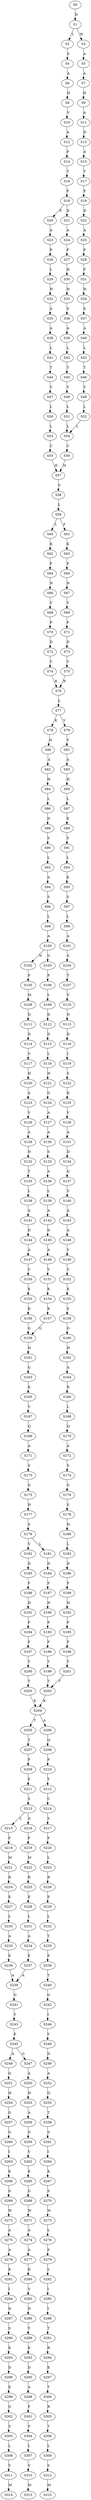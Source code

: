 strict digraph  {
	S0 -> S1 [ label = D ];
	S1 -> S2 [ label = L ];
	S1 -> S3 [ label = W ];
	S2 -> S4 [ label = S ];
	S3 -> S5 [ label = A ];
	S4 -> S6 [ label = A ];
	S5 -> S7 [ label = A ];
	S6 -> S8 [ label = H ];
	S7 -> S9 [ label = H ];
	S8 -> S10 [ label = V ];
	S9 -> S11 [ label = A ];
	S10 -> S12 [ label = A ];
	S11 -> S13 [ label = D ];
	S12 -> S14 [ label = P ];
	S13 -> S15 [ label = A ];
	S14 -> S16 [ label = T ];
	S15 -> S17 [ label = T ];
	S16 -> S18 [ label = F ];
	S17 -> S19 [ label = F ];
	S18 -> S20 [ label = E ];
	S18 -> S21 [ label = D ];
	S19 -> S22 [ label = D ];
	S20 -> S23 [ label = A ];
	S21 -> S24 [ label = A ];
	S22 -> S25 [ label = A ];
	S23 -> S26 [ label = P ];
	S24 -> S27 [ label = P ];
	S25 -> S28 [ label = P ];
	S26 -> S29 [ label = L ];
	S27 -> S30 [ label = H ];
	S28 -> S31 [ label = F ];
	S29 -> S32 [ label = H ];
	S30 -> S33 [ label = H ];
	S31 -> S34 [ label = H ];
	S32 -> S35 [ label = A ];
	S33 -> S36 [ label = S ];
	S34 -> S37 [ label = S ];
	S35 -> S38 [ label = A ];
	S36 -> S39 [ label = A ];
	S37 -> S40 [ label = A ];
	S38 -> S41 [ label = L ];
	S39 -> S42 [ label = L ];
	S40 -> S43 [ label = L ];
	S41 -> S44 [ label = T ];
	S42 -> S45 [ label = T ];
	S43 -> S46 [ label = T ];
	S44 -> S47 [ label = V ];
	S45 -> S48 [ label = V ];
	S46 -> S49 [ label = V ];
	S47 -> S50 [ label = L ];
	S48 -> S51 [ label = L ];
	S49 -> S52 [ label = L ];
	S50 -> S53 [ label = L ];
	S51 -> S54 [ label = L ];
	S52 -> S54 [ label = L ];
	S53 -> S55 [ label = C ];
	S54 -> S56 [ label = C ];
	S55 -> S57 [ label = H ];
	S56 -> S57 [ label = H ];
	S57 -> S58 [ label = S ];
	S58 -> S59 [ label = L ];
	S59 -> S60 [ label = L ];
	S59 -> S61 [ label = F ];
	S60 -> S62 [ label = K ];
	S61 -> S63 [ label = K ];
	S62 -> S64 [ label = F ];
	S63 -> S65 [ label = F ];
	S64 -> S66 [ label = N ];
	S65 -> S67 [ label = N ];
	S66 -> S68 [ label = V ];
	S67 -> S69 [ label = V ];
	S68 -> S70 [ label = P ];
	S69 -> S71 [ label = P ];
	S70 -> S72 [ label = D ];
	S71 -> S73 [ label = D ];
	S72 -> S74 [ label = V ];
	S73 -> S75 [ label = V ];
	S74 -> S76 [ label = R ];
	S75 -> S76 [ label = R ];
	S76 -> S77 [ label = L ];
	S77 -> S78 [ label = K ];
	S77 -> S79 [ label = V ];
	S78 -> S80 [ label = H ];
	S79 -> S81 [ label = Y ];
	S80 -> S82 [ label = A ];
	S81 -> S83 [ label = A ];
	S82 -> S84 [ label = H ];
	S83 -> S85 [ label = H ];
	S84 -> S86 [ label = L ];
	S85 -> S87 [ label = L ];
	S86 -> S88 [ label = D ];
	S87 -> S89 [ label = E ];
	S88 -> S90 [ label = S ];
	S89 -> S91 [ label = S ];
	S90 -> S92 [ label = L ];
	S91 -> S93 [ label = L ];
	S92 -> S94 [ label = A ];
	S93 -> S95 [ label = K ];
	S94 -> S96 [ label = S ];
	S95 -> S97 [ label = S ];
	S96 -> S98 [ label = L ];
	S97 -> S99 [ label = L ];
	S98 -> S100 [ label = A ];
	S99 -> S101 [ label = A ];
	S100 -> S102 [ label = N ];
	S100 -> S103 [ label = G ];
	S101 -> S104 [ label = S ];
	S102 -> S105 [ label = P ];
	S103 -> S106 [ label = P ];
	S104 -> S107 [ label = T ];
	S105 -> S108 [ label = M ];
	S106 -> S109 [ label = L ];
	S107 -> S110 [ label = V ];
	S108 -> S111 [ label = D ];
	S109 -> S112 [ label = D ];
	S110 -> S113 [ label = N ];
	S111 -> S114 [ label = D ];
	S112 -> S115 [ label = D ];
	S113 -> S116 [ label = D ];
	S114 -> S117 [ label = V ];
	S115 -> S118 [ label = L ];
	S116 -> S119 [ label = I ];
	S117 -> S120 [ label = H ];
	S118 -> S121 [ label = H ];
	S119 -> S122 [ label = S ];
	S120 -> S123 [ label = A ];
	S121 -> S124 [ label = G ];
	S122 -> S125 [ label = K ];
	S123 -> S126 [ label = V ];
	S124 -> S127 [ label = A ];
	S125 -> S128 [ label = V ];
	S126 -> S129 [ label = A ];
	S127 -> S130 [ label = A ];
	S128 -> S131 [ label = A ];
	S129 -> S132 [ label = N ];
	S130 -> S133 [ label = S ];
	S131 -> S134 [ label = D ];
	S132 -> S135 [ label = T ];
	S133 -> S136 [ label = A ];
	S134 -> S137 [ label = G ];
	S135 -> S138 [ label = L ];
	S136 -> S139 [ label = L ];
	S137 -> S140 [ label = V ];
	S138 -> S141 [ label = A ];
	S139 -> S142 [ label = A ];
	S140 -> S143 [ label = A ];
	S141 -> S144 [ label = D ];
	S142 -> S145 [ label = D ];
	S143 -> S146 [ label = A ];
	S144 -> S147 [ label = A ];
	S145 -> S148 [ label = A ];
	S146 -> S149 [ label = V ];
	S147 -> S150 [ label = V ];
	S148 -> S151 [ label = V ];
	S149 -> S152 [ label = V ];
	S150 -> S153 [ label = K ];
	S151 -> S154 [ label = K ];
	S152 -> S155 [ label = K ];
	S153 -> S156 [ label = K ];
	S154 -> S157 [ label = K ];
	S155 -> S158 [ label = S ];
	S156 -> S159 [ label = G ];
	S157 -> S159 [ label = G ];
	S158 -> S160 [ label = G ];
	S159 -> S161 [ label = H ];
	S160 -> S162 [ label = H ];
	S161 -> S163 [ label = G ];
	S162 -> S164 [ label = A ];
	S163 -> S165 [ label = K ];
	S164 -> S166 [ label = R ];
	S165 -> S167 [ label = V ];
	S166 -> S168 [ label = L ];
	S167 -> S169 [ label = Q ];
	S168 -> S170 [ label = Q ];
	S169 -> S171 [ label = A ];
	S170 -> S172 [ label = A ];
	S171 -> S173 [ label = S ];
	S172 -> S174 [ label = S ];
	S173 -> S175 [ label = G ];
	S174 -> S176 [ label = G ];
	S175 -> S177 [ label = H ];
	S176 -> S178 [ label = S ];
	S177 -> S179 [ label = S ];
	S178 -> S180 [ label = H ];
	S179 -> S181 [ label = L ];
	S179 -> S182 [ label = V ];
	S180 -> S183 [ label = L ];
	S181 -> S184 [ label = D ];
	S182 -> S185 [ label = D ];
	S183 -> S186 [ label = D ];
	S184 -> S187 [ label = F ];
	S185 -> S188 [ label = F ];
	S186 -> S189 [ label = F ];
	S187 -> S190 [ label = H ];
	S188 -> S191 [ label = H ];
	S189 -> S192 [ label = H ];
	S190 -> S193 [ label = P ];
	S191 -> S194 [ label = P ];
	S192 -> S195 [ label = P ];
	S193 -> S196 [ label = F ];
	S194 -> S197 [ label = F ];
	S195 -> S198 [ label = F ];
	S196 -> S199 [ label = Y ];
	S197 -> S200 [ label = Y ];
	S198 -> S201 [ label = Y ];
	S199 -> S202 [ label = T ];
	S200 -> S203 [ label = T ];
	S201 -> S202 [ label = T ];
	S202 -> S204 [ label = K ];
	S203 -> S204 [ label = K ];
	S204 -> S205 [ label = T ];
	S204 -> S206 [ label = A ];
	S205 -> S207 [ label = T ];
	S206 -> S208 [ label = Q ];
	S207 -> S209 [ label = P ];
	S208 -> S210 [ label = P ];
	S209 -> S211 [ label = F ];
	S210 -> S212 [ label = Y ];
	S211 -> S213 [ label = S ];
	S212 -> S214 [ label = C ];
	S213 -> S215 [ label = L ];
	S213 -> S216 [ label = A ];
	S214 -> S217 [ label = S ];
	S215 -> S218 [ label = F ];
	S216 -> S219 [ label = F ];
	S217 -> S220 [ label = F ];
	S218 -> S221 [ label = M ];
	S219 -> S222 [ label = M ];
	S220 -> S223 [ label = L ];
	S221 -> S224 [ label = R ];
	S222 -> S225 [ label = R ];
	S223 -> S226 [ label = R ];
	S224 -> S227 [ label = E ];
	S225 -> S228 [ label = E ];
	S226 -> S229 [ label = E ];
	S227 -> S230 [ label = L ];
	S228 -> S231 [ label = L ];
	S229 -> S232 [ label = L ];
	S230 -> S233 [ label = A ];
	S231 -> S234 [ label = A ];
	S232 -> S235 [ label = T ];
	S233 -> S236 [ label = E ];
	S234 -> S237 [ label = E ];
	S235 -> S238 [ label = E ];
	S236 -> S239 [ label = A ];
	S237 -> S239 [ label = A ];
	S238 -> S240 [ label = T ];
	S239 -> S241 [ label = G ];
	S240 -> S242 [ label = G ];
	S241 -> S243 [ label = Y ];
	S242 -> S244 [ label = I ];
	S243 -> S245 [ label = E ];
	S244 -> S246 [ label = V ];
	S245 -> S247 [ label = G ];
	S245 -> S248 [ label = A ];
	S246 -> S249 [ label = D ];
	S247 -> S250 [ label = A ];
	S248 -> S251 [ label = G ];
	S249 -> S252 [ label = A ];
	S250 -> S253 [ label = H ];
	S251 -> S254 [ label = H ];
	S252 -> S255 [ label = Q ];
	S253 -> S256 [ label = A ];
	S254 -> S257 [ label = G ];
	S255 -> S258 [ label = T ];
	S256 -> S259 [ label = G ];
	S257 -> S260 [ label = G ];
	S258 -> S261 [ label = S ];
	S259 -> S262 [ label = V ];
	S260 -> S263 [ label = I ];
	S261 -> S264 [ label = I ];
	S262 -> S265 [ label = K ];
	S263 -> S266 [ label = K ];
	S264 -> S267 [ label = K ];
	S265 -> S268 [ label = G ];
	S266 -> S269 [ label = G ];
	S267 -> S270 [ label = S ];
	S268 -> S271 [ label = W ];
	S269 -> S272 [ label = W ];
	S270 -> S273 [ label = W ];
	S271 -> S274 [ label = A ];
	S272 -> S275 [ label = A ];
	S273 -> S276 [ label = L ];
	S274 -> S277 [ label = A ];
	S275 -> S278 [ label = A ];
	S276 -> S279 [ label = S ];
	S277 -> S280 [ label = K ];
	S278 -> S281 [ label = K ];
	S279 -> S282 [ label = L ];
	S280 -> S283 [ label = V ];
	S281 -> S284 [ label = I ];
	S282 -> S285 [ label = I ];
	S283 -> S286 [ label = N ];
	S284 -> S287 [ label = N ];
	S285 -> S288 [ label = I ];
	S286 -> S289 [ label = T ];
	S287 -> S290 [ label = S ];
	S288 -> S291 [ label = T ];
	S289 -> S292 [ label = K ];
	S290 -> S293 [ label = K ];
	S291 -> S294 [ label = R ];
	S292 -> S295 [ label = D ];
	S293 -> S296 [ label = D ];
	S294 -> S297 [ label = E ];
	S295 -> S298 [ label = A ];
	S296 -> S299 [ label = E ];
	S297 -> S300 [ label = T ];
	S298 -> S301 [ label = P ];
	S299 -> S302 [ label = G ];
	S300 -> S303 [ label = R ];
	S301 -> S304 [ label = S ];
	S302 -> S305 [ label = S ];
	S303 -> S306 [ label = T ];
	S304 -> S307 [ label = L ];
	S305 -> S308 [ label = L ];
	S306 -> S309 [ label = L ];
	S307 -> S310 [ label = V ];
	S308 -> S311 [ label = V ];
	S309 -> S312 [ label = S ];
	S310 -> S313 [ label = M ];
	S311 -> S314 [ label = M ];
	S312 -> S315 [ label = M ];
}
